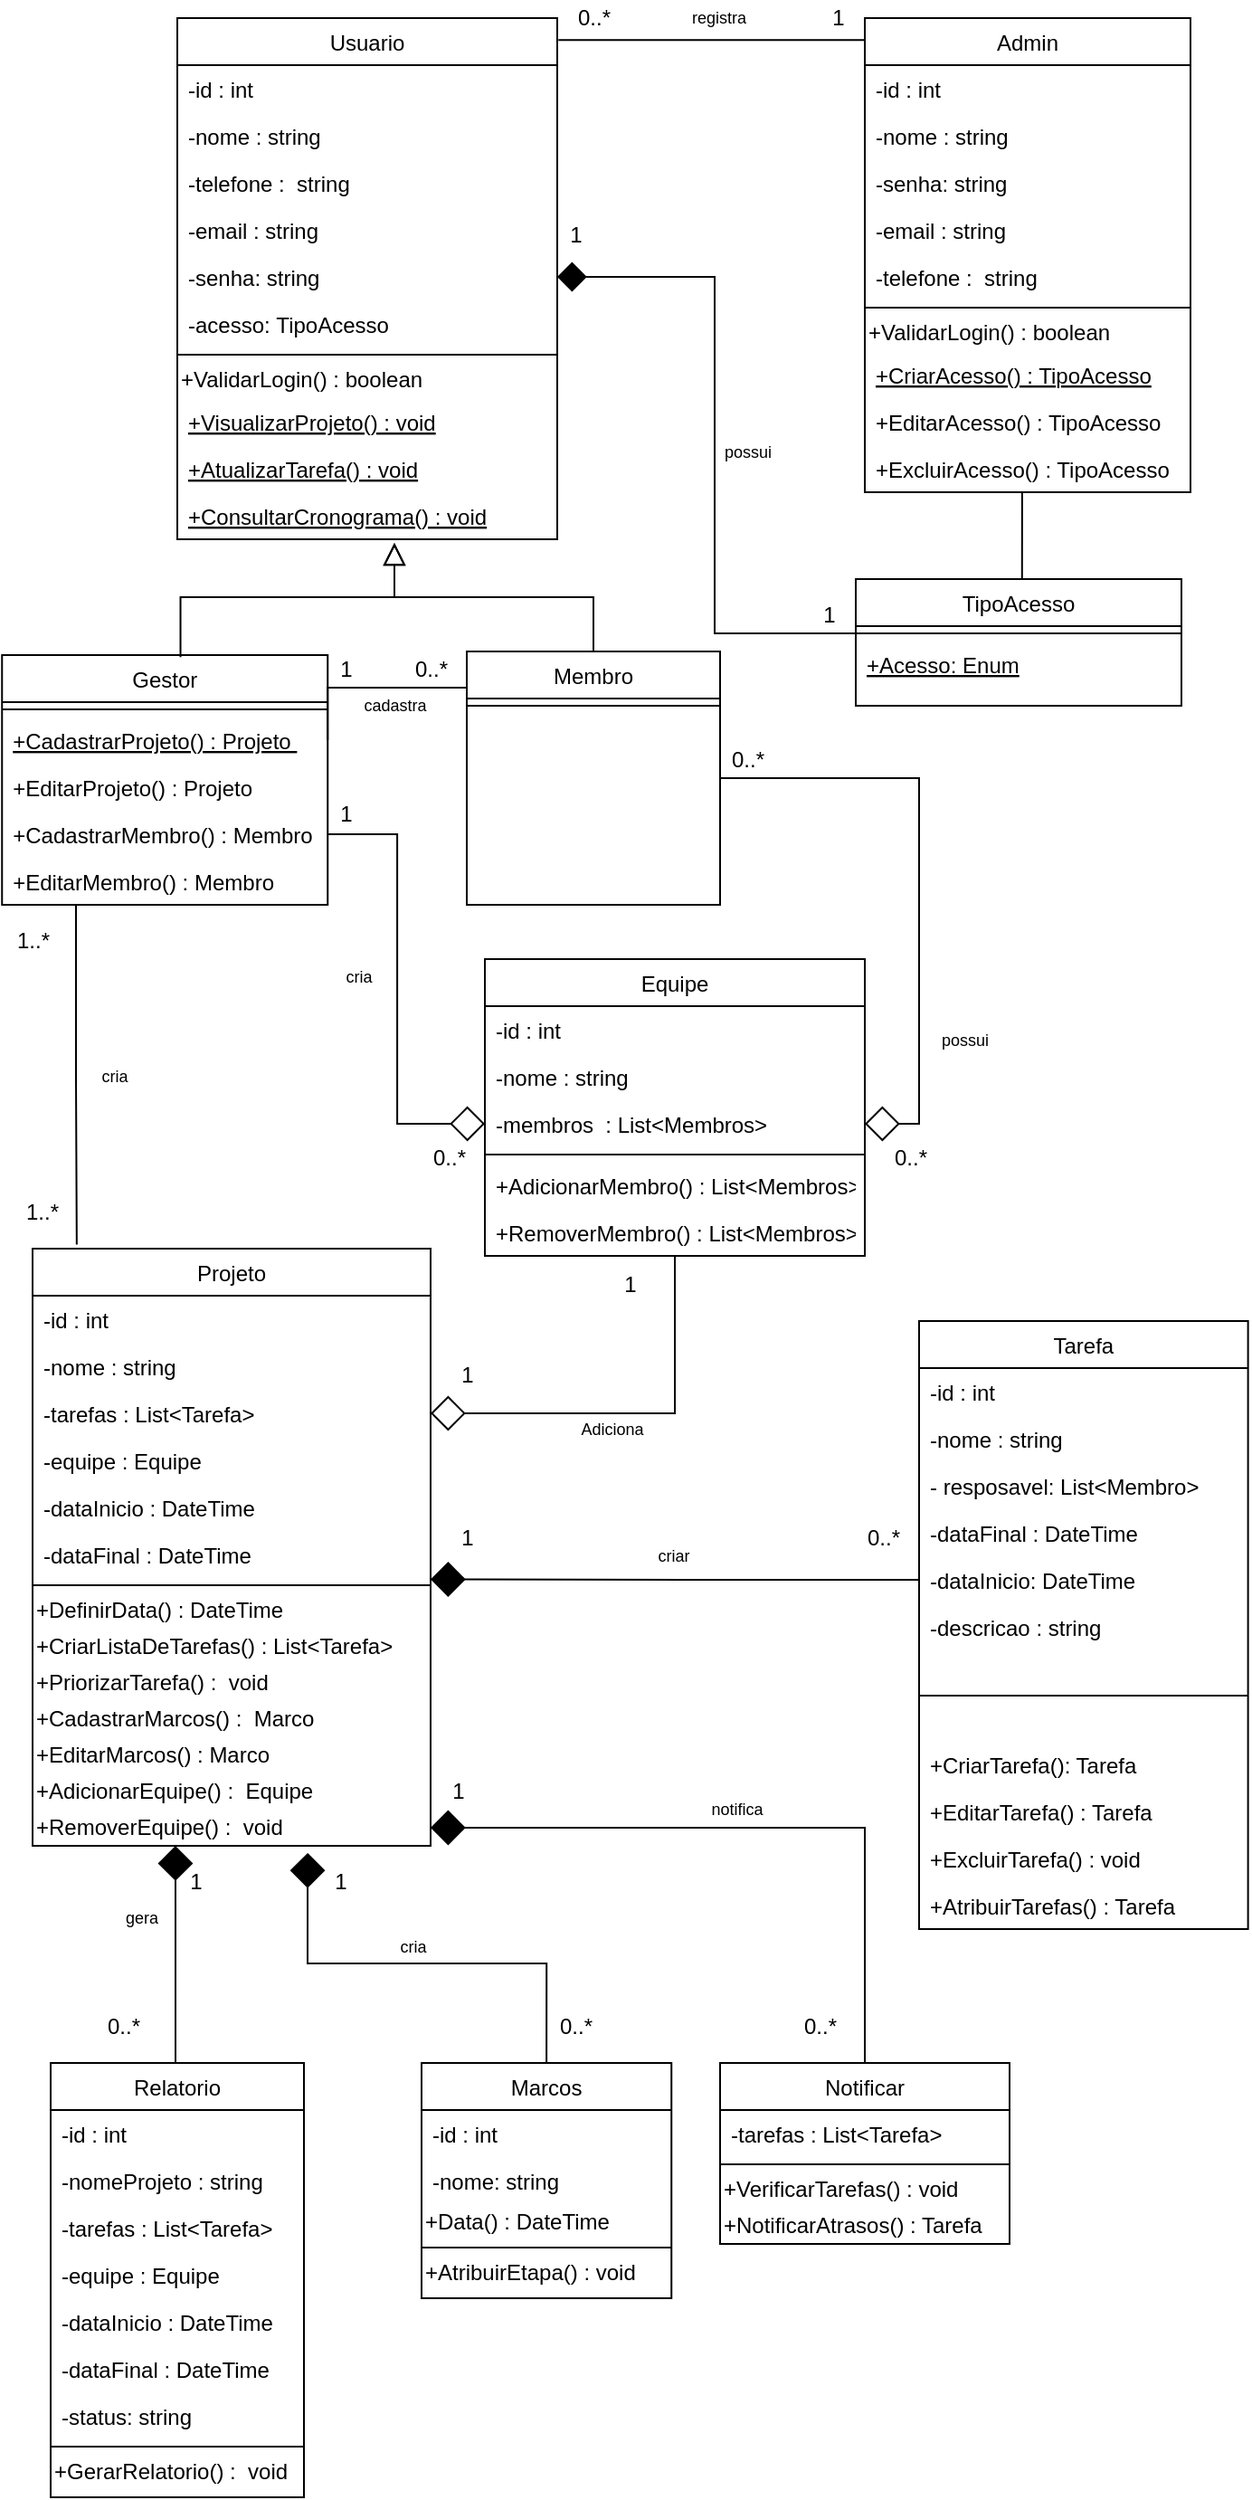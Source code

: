 <mxfile version="16.2.6" type="device"><diagram id="C5RBs43oDa-KdzZeNtuy" name="Page-1"><mxGraphModel dx="1114" dy="1756" grid="1" gridSize="10" guides="1" tooltips="1" connect="1" arrows="1" fold="1" page="1" pageScale="1" pageWidth="827" pageHeight="1169" math="0" shadow="0"><root><mxCell id="WIyWlLk6GJQsqaUBKTNV-0"/><mxCell id="WIyWlLk6GJQsqaUBKTNV-1" parent="WIyWlLk6GJQsqaUBKTNV-0"/><mxCell id="zkfFHV4jXpPFQw0GAbJ--0" value="Usuario" style="swimlane;fontStyle=0;align=center;verticalAlign=top;childLayout=stackLayout;horizontal=1;startSize=26;horizontalStack=0;resizeParent=1;resizeLast=0;collapsible=1;marginBottom=0;rounded=0;shadow=0;strokeWidth=1;" parent="WIyWlLk6GJQsqaUBKTNV-1" vertex="1"><mxGeometry x="140" y="-10" width="210" height="288" as="geometry"><mxRectangle x="230" y="140" width="160" height="26" as="alternateBounds"/></mxGeometry></mxCell><mxCell id="2-9peWO-3SJWqdCDQ_HK-16" value="-id : int" style="text;align=left;verticalAlign=top;spacingLeft=4;spacingRight=4;overflow=hidden;rotatable=0;points=[[0,0.5],[1,0.5]];portConstraint=eastwest;rounded=0;shadow=0;html=0;" parent="zkfFHV4jXpPFQw0GAbJ--0" vertex="1"><mxGeometry y="26" width="210" height="26" as="geometry"/></mxCell><mxCell id="zkfFHV4jXpPFQw0GAbJ--1" value="-nome : string " style="text;align=left;verticalAlign=top;spacingLeft=4;spacingRight=4;overflow=hidden;rotatable=0;points=[[0,0.5],[1,0.5]];portConstraint=eastwest;" parent="zkfFHV4jXpPFQw0GAbJ--0" vertex="1"><mxGeometry y="52" width="210" height="26" as="geometry"/></mxCell><mxCell id="zkfFHV4jXpPFQw0GAbJ--2" value="-telefone :  string" style="text;align=left;verticalAlign=top;spacingLeft=4;spacingRight=4;overflow=hidden;rotatable=0;points=[[0,0.5],[1,0.5]];portConstraint=eastwest;rounded=0;shadow=0;html=0;" parent="zkfFHV4jXpPFQw0GAbJ--0" vertex="1"><mxGeometry y="78" width="210" height="26" as="geometry"/></mxCell><mxCell id="zkfFHV4jXpPFQw0GAbJ--3" value="-email : string" style="text;align=left;verticalAlign=top;spacingLeft=4;spacingRight=4;overflow=hidden;rotatable=0;points=[[0,0.5],[1,0.5]];portConstraint=eastwest;rounded=0;shadow=0;html=0;" parent="zkfFHV4jXpPFQw0GAbJ--0" vertex="1"><mxGeometry y="104" width="210" height="26" as="geometry"/></mxCell><mxCell id="2-9peWO-3SJWqdCDQ_HK-17" value="-senha: string" style="text;align=left;verticalAlign=top;spacingLeft=4;spacingRight=4;overflow=hidden;rotatable=0;points=[[0,0.5],[1,0.5]];portConstraint=eastwest;rounded=0;shadow=0;html=0;fontStyle=0" parent="zkfFHV4jXpPFQw0GAbJ--0" vertex="1"><mxGeometry y="130" width="210" height="26" as="geometry"/></mxCell><mxCell id="MLnQ_oi7AWbO-3yDNkzA-22" value="-acesso: TipoAcesso &#10;" style="text;align=left;verticalAlign=top;spacingLeft=4;spacingRight=4;overflow=hidden;rotatable=0;points=[[0,0.5],[1,0.5]];portConstraint=eastwest;rounded=0;shadow=0;html=0;fontStyle=0" parent="zkfFHV4jXpPFQw0GAbJ--0" vertex="1"><mxGeometry y="156" width="210" height="26" as="geometry"/></mxCell><mxCell id="zkfFHV4jXpPFQw0GAbJ--4" value="" style="line;html=1;strokeWidth=1;align=left;verticalAlign=middle;spacingTop=-1;spacingLeft=3;spacingRight=3;rotatable=0;labelPosition=right;points=[];portConstraint=eastwest;" parent="zkfFHV4jXpPFQw0GAbJ--0" vertex="1"><mxGeometry y="182" width="210" height="8" as="geometry"/></mxCell><mxCell id="2-9peWO-3SJWqdCDQ_HK-19" value="+ValidarLogin() : boolean" style="text;html=1;align=left;verticalAlign=middle;resizable=0;points=[];autosize=1;strokeColor=none;fillColor=none;" parent="zkfFHV4jXpPFQw0GAbJ--0" vertex="1"><mxGeometry y="190" width="210" height="20" as="geometry"/></mxCell><mxCell id="2-9peWO-3SJWqdCDQ_HK-39" value="+VisualizarProjeto() : void" style="text;align=left;verticalAlign=top;spacingLeft=4;spacingRight=4;overflow=hidden;rotatable=0;points=[[0,0.5],[1,0.5]];portConstraint=eastwest;fontStyle=4" parent="zkfFHV4jXpPFQw0GAbJ--0" vertex="1"><mxGeometry y="210" width="210" height="26" as="geometry"/></mxCell><mxCell id="2-9peWO-3SJWqdCDQ_HK-55" value="+AtualizarTarefa() : void" style="text;align=left;verticalAlign=top;spacingLeft=4;spacingRight=4;overflow=hidden;rotatable=0;points=[[0,0.5],[1,0.5]];portConstraint=eastwest;fontStyle=4" parent="zkfFHV4jXpPFQw0GAbJ--0" vertex="1"><mxGeometry y="236" width="210" height="26" as="geometry"/></mxCell><mxCell id="xF9wtxN4hZc25DgYf-ld-66" value="+ConsultarCronograma() : void&#10;" style="text;align=left;verticalAlign=top;spacingLeft=4;spacingRight=4;overflow=hidden;rotatable=0;points=[[0,0.5],[1,0.5]];portConstraint=eastwest;fontStyle=4" parent="zkfFHV4jXpPFQw0GAbJ--0" vertex="1"><mxGeometry y="262" width="210" height="26" as="geometry"/></mxCell><mxCell id="xF9wtxN4hZc25DgYf-ld-82" style="edgeStyle=orthogonalEdgeStyle;rounded=0;orthogonalLoop=1;jettySize=auto;html=1;exitX=0.25;exitY=1;exitDx=0;exitDy=0;entryX=0.111;entryY=-0.007;entryDx=0;entryDy=0;entryPerimeter=0;endArrow=none;endFill=0;endSize=17;" parent="WIyWlLk6GJQsqaUBKTNV-1" source="zkfFHV4jXpPFQw0GAbJ--6" target="2-9peWO-3SJWqdCDQ_HK-20" edge="1"><mxGeometry relative="1" as="geometry"><Array as="points"><mxPoint x="84" y="480"/><mxPoint x="84" y="575"/></Array></mxGeometry></mxCell><mxCell id="zkfFHV4jXpPFQw0GAbJ--6" value="Gestor" style="swimlane;fontStyle=0;align=center;verticalAlign=top;childLayout=stackLayout;horizontal=1;startSize=26;horizontalStack=0;resizeParent=1;resizeLast=0;collapsible=1;marginBottom=0;rounded=0;shadow=0;strokeWidth=1;" parent="WIyWlLk6GJQsqaUBKTNV-1" vertex="1"><mxGeometry x="43.12" y="342" width="180" height="138" as="geometry"><mxRectangle x="120" y="360" width="160" height="26" as="alternateBounds"/></mxGeometry></mxCell><mxCell id="zkfFHV4jXpPFQw0GAbJ--9" value="" style="line;html=1;strokeWidth=1;align=left;verticalAlign=middle;spacingTop=-1;spacingLeft=3;spacingRight=3;rotatable=0;labelPosition=right;points=[];portConstraint=eastwest;" parent="zkfFHV4jXpPFQw0GAbJ--6" vertex="1"><mxGeometry y="26" width="180" height="8" as="geometry"/></mxCell><mxCell id="zkfFHV4jXpPFQw0GAbJ--10" value="+CadastrarProjeto() : Projeto " style="text;align=left;verticalAlign=top;spacingLeft=4;spacingRight=4;overflow=hidden;rotatable=0;points=[[0,0.5],[1,0.5]];portConstraint=eastwest;fontStyle=4" parent="zkfFHV4jXpPFQw0GAbJ--6" vertex="1"><mxGeometry y="34" width="180" height="26" as="geometry"/></mxCell><mxCell id="MLnQ_oi7AWbO-3yDNkzA-14" value="+EditarProjeto() : Projeto &#10;" style="text;align=left;verticalAlign=top;spacingLeft=4;spacingRight=4;overflow=hidden;rotatable=0;points=[[0,0.5],[1,0.5]];portConstraint=eastwest;" parent="zkfFHV4jXpPFQw0GAbJ--6" vertex="1"><mxGeometry y="60" width="180" height="26" as="geometry"/></mxCell><mxCell id="zkfFHV4jXpPFQw0GAbJ--11" value="+CadastrarMembro() : Membro" style="text;align=left;verticalAlign=top;spacingLeft=4;spacingRight=4;overflow=hidden;rotatable=0;points=[[0,0.5],[1,0.5]];portConstraint=eastwest;" parent="zkfFHV4jXpPFQw0GAbJ--6" vertex="1"><mxGeometry y="86" width="180" height="26" as="geometry"/></mxCell><mxCell id="xF9wtxN4hZc25DgYf-ld-10" value="+EditarMembro() : Membro&#10;" style="text;align=left;verticalAlign=top;spacingLeft=4;spacingRight=4;overflow=hidden;rotatable=0;points=[[0,0.5],[1,0.5]];portConstraint=eastwest;" parent="zkfFHV4jXpPFQw0GAbJ--6" vertex="1"><mxGeometry y="112" width="180" height="26" as="geometry"/></mxCell><mxCell id="zkfFHV4jXpPFQw0GAbJ--12" value="" style="endArrow=block;endSize=10;endFill=0;shadow=0;strokeWidth=1;rounded=0;edgeStyle=elbowEdgeStyle;elbow=vertical;exitX=0.548;exitY=0.008;exitDx=0;exitDy=0;exitPerimeter=0;" parent="WIyWlLk6GJQsqaUBKTNV-1" source="zkfFHV4jXpPFQw0GAbJ--6" edge="1"><mxGeometry width="160" relative="1" as="geometry"><mxPoint x="200" y="203" as="sourcePoint"/><mxPoint x="260" y="280" as="targetPoint"/><Array as="points"><mxPoint x="150" y="310"/><mxPoint x="130" y="270"/><mxPoint x="150" y="260"/><mxPoint x="140" y="230"/><mxPoint x="200" y="220"/><mxPoint x="180" y="200"/><mxPoint x="170" y="200"/><mxPoint x="170" y="200"/><mxPoint x="180" y="220"/><mxPoint x="110" y="220"/><mxPoint x="150" y="210"/><mxPoint x="210" y="230"/></Array></mxGeometry></mxCell><mxCell id="xF9wtxN4hZc25DgYf-ld-84" style="edgeStyle=orthogonalEdgeStyle;rounded=0;orthogonalLoop=1;jettySize=auto;html=1;exitX=1;exitY=0.5;exitDx=0;exitDy=0;entryX=1;entryY=0.5;entryDx=0;entryDy=0;endArrow=diamond;endFill=0;endSize=17;" parent="WIyWlLk6GJQsqaUBKTNV-1" source="2-9peWO-3SJWqdCDQ_HK-6" target="2-9peWO-3SJWqdCDQ_HK-50" edge="1"><mxGeometry relative="1" as="geometry"/></mxCell><mxCell id="2-9peWO-3SJWqdCDQ_HK-6" value="Membro" style="swimlane;fontStyle=0;align=center;verticalAlign=top;childLayout=stackLayout;horizontal=1;startSize=26;horizontalStack=0;resizeParent=1;resizeLast=0;collapsible=1;marginBottom=0;rounded=0;shadow=0;strokeWidth=1;" parent="WIyWlLk6GJQsqaUBKTNV-1" vertex="1"><mxGeometry x="300" y="340" width="140" height="140" as="geometry"><mxRectangle x="300" y="320" width="160" height="26" as="alternateBounds"/></mxGeometry></mxCell><mxCell id="2-9peWO-3SJWqdCDQ_HK-8" value="" style="line;html=1;strokeWidth=1;align=left;verticalAlign=middle;spacingTop=-1;spacingLeft=3;spacingRight=3;rotatable=0;labelPosition=right;points=[];portConstraint=eastwest;" parent="2-9peWO-3SJWqdCDQ_HK-6" vertex="1"><mxGeometry y="26" width="140" height="8" as="geometry"/></mxCell><mxCell id="2-9peWO-3SJWqdCDQ_HK-15" value="" style="endArrow=block;endSize=10;endFill=0;shadow=0;strokeWidth=1;rounded=0;edgeStyle=elbowEdgeStyle;elbow=vertical;exitX=0.5;exitY=0;exitDx=0;exitDy=0;" parent="WIyWlLk6GJQsqaUBKTNV-1" source="2-9peWO-3SJWqdCDQ_HK-6" edge="1"><mxGeometry width="160" relative="1" as="geometry"><mxPoint x="280" y="260" as="sourcePoint"/><mxPoint x="260" y="280" as="targetPoint"/><Array as="points"><mxPoint x="260" y="310"/><mxPoint x="230" y="230"/><mxPoint x="180" y="220"/><mxPoint x="170" y="230"/><mxPoint x="170" y="230"/><mxPoint x="170" y="230"/><mxPoint x="260" y="230"/><mxPoint x="270" y="240"/><mxPoint x="250" y="230"/><mxPoint x="270" y="240"/><mxPoint x="270" y="230"/><mxPoint x="260" y="240"/><mxPoint x="360" y="230"/><mxPoint x="290" y="230"/><mxPoint x="330" y="220"/><mxPoint x="390" y="240"/></Array></mxGeometry></mxCell><mxCell id="2-9peWO-3SJWqdCDQ_HK-20" value="Projeto" style="swimlane;fontStyle=0;align=center;verticalAlign=top;childLayout=stackLayout;horizontal=1;startSize=26;horizontalStack=0;resizeParent=1;resizeLast=0;collapsible=1;marginBottom=0;rounded=0;shadow=0;strokeWidth=1;" parent="WIyWlLk6GJQsqaUBKTNV-1" vertex="1"><mxGeometry x="60" y="670" width="220" height="330" as="geometry"><mxRectangle x="230" y="140" width="160" height="26" as="alternateBounds"/></mxGeometry></mxCell><mxCell id="2-9peWO-3SJWqdCDQ_HK-21" value="-id : int" style="text;align=left;verticalAlign=top;spacingLeft=4;spacingRight=4;overflow=hidden;rotatable=0;points=[[0,0.5],[1,0.5]];portConstraint=eastwest;rounded=0;shadow=0;html=0;" parent="2-9peWO-3SJWqdCDQ_HK-20" vertex="1"><mxGeometry y="26" width="220" height="26" as="geometry"/></mxCell><mxCell id="2-9peWO-3SJWqdCDQ_HK-22" value="-nome : string " style="text;align=left;verticalAlign=top;spacingLeft=4;spacingRight=4;overflow=hidden;rotatable=0;points=[[0,0.5],[1,0.5]];portConstraint=eastwest;" parent="2-9peWO-3SJWqdCDQ_HK-20" vertex="1"><mxGeometry y="52" width="220" height="26" as="geometry"/></mxCell><mxCell id="2-9peWO-3SJWqdCDQ_HK-23" value="-tarefas : List&lt;Tarefa&gt; " style="text;align=left;verticalAlign=top;spacingLeft=4;spacingRight=4;overflow=hidden;rotatable=0;points=[[0,0.5],[1,0.5]];portConstraint=eastwest;rounded=0;shadow=0;html=0;" parent="2-9peWO-3SJWqdCDQ_HK-20" vertex="1"><mxGeometry y="78" width="220" height="26" as="geometry"/></mxCell><mxCell id="2-9peWO-3SJWqdCDQ_HK-24" value="-equipe : Equipe" style="text;align=left;verticalAlign=top;spacingLeft=4;spacingRight=4;overflow=hidden;rotatable=0;points=[[0,0.5],[1,0.5]];portConstraint=eastwest;rounded=0;shadow=0;html=0;" parent="2-9peWO-3SJWqdCDQ_HK-20" vertex="1"><mxGeometry y="104" width="220" height="26" as="geometry"/></mxCell><mxCell id="2-9peWO-3SJWqdCDQ_HK-44" value="-dataInicio : DateTime" style="text;align=left;verticalAlign=top;spacingLeft=4;spacingRight=4;overflow=hidden;rotatable=0;points=[[0,0.5],[1,0.5]];portConstraint=eastwest;rounded=0;shadow=0;html=0;" parent="2-9peWO-3SJWqdCDQ_HK-20" vertex="1"><mxGeometry y="130" width="220" height="26" as="geometry"/></mxCell><mxCell id="2-9peWO-3SJWqdCDQ_HK-25" value="-dataFinal : DateTime" style="text;align=left;verticalAlign=top;spacingLeft=4;spacingRight=4;overflow=hidden;rotatable=0;points=[[0,0.5],[1,0.5]];portConstraint=eastwest;rounded=0;shadow=0;html=0;" parent="2-9peWO-3SJWqdCDQ_HK-20" vertex="1"><mxGeometry y="156" width="220" height="26" as="geometry"/></mxCell><mxCell id="2-9peWO-3SJWqdCDQ_HK-26" value="" style="line;html=1;strokeWidth=1;align=left;verticalAlign=middle;spacingTop=-1;spacingLeft=3;spacingRight=3;rotatable=0;labelPosition=right;points=[];portConstraint=eastwest;" parent="2-9peWO-3SJWqdCDQ_HK-20" vertex="1"><mxGeometry y="182" width="220" height="8" as="geometry"/></mxCell><mxCell id="xF9wtxN4hZc25DgYf-ld-1" value="+DefinirData() : DateTime" style="text;html=1;align=left;verticalAlign=middle;resizable=0;points=[];autosize=1;strokeColor=none;fillColor=none;" parent="2-9peWO-3SJWqdCDQ_HK-20" vertex="1"><mxGeometry y="190" width="220" height="20" as="geometry"/></mxCell><mxCell id="xF9wtxN4hZc25DgYf-ld-0" value="+CriarListaDeTarefas() : List&amp;lt;Tarefa&amp;gt;&amp;nbsp;" style="text;html=1;align=left;verticalAlign=middle;resizable=0;points=[];autosize=1;strokeColor=none;fillColor=none;" parent="2-9peWO-3SJWqdCDQ_HK-20" vertex="1"><mxGeometry y="210" width="220" height="20" as="geometry"/></mxCell><mxCell id="xF9wtxN4hZc25DgYf-ld-2" style="edgeStyle=orthogonalEdgeStyle;rounded=0;orthogonalLoop=1;jettySize=auto;html=1;exitX=1;exitY=0.5;exitDx=0;exitDy=0;endArrow=none;endFill=0;" parent="2-9peWO-3SJWqdCDQ_HK-20" source="2-9peWO-3SJWqdCDQ_HK-24" target="2-9peWO-3SJWqdCDQ_HK-24" edge="1"><mxGeometry relative="1" as="geometry"/></mxCell><mxCell id="xF9wtxN4hZc25DgYf-ld-11" value="+PriorizarTarefa() :&amp;nbsp; void" style="text;html=1;align=left;verticalAlign=middle;resizable=0;points=[];autosize=1;strokeColor=none;fillColor=none;" parent="2-9peWO-3SJWqdCDQ_HK-20" vertex="1"><mxGeometry y="230" width="220" height="20" as="geometry"/></mxCell><mxCell id="xF9wtxN4hZc25DgYf-ld-3" value="+CadastrarMarcos() :&amp;nbsp; Marco" style="text;html=1;align=left;verticalAlign=middle;resizable=0;points=[];autosize=1;strokeColor=none;fillColor=none;" parent="2-9peWO-3SJWqdCDQ_HK-20" vertex="1"><mxGeometry y="250" width="220" height="20" as="geometry"/></mxCell><mxCell id="xF9wtxN4hZc25DgYf-ld-46" value="+EditarMarcos() : Marco" style="text;html=1;align=left;verticalAlign=middle;resizable=0;points=[];autosize=1;strokeColor=none;fillColor=none;" parent="2-9peWO-3SJWqdCDQ_HK-20" vertex="1"><mxGeometry y="270" width="220" height="20" as="geometry"/></mxCell><mxCell id="xF9wtxN4hZc25DgYf-ld-28" value="+AdicionarEquipe() :&amp;nbsp; Equipe" style="text;html=1;align=left;verticalAlign=middle;resizable=0;points=[];autosize=1;strokeColor=none;fillColor=none;" parent="2-9peWO-3SJWqdCDQ_HK-20" vertex="1"><mxGeometry y="290" width="220" height="20" as="geometry"/></mxCell><mxCell id="xF9wtxN4hZc25DgYf-ld-29" value="+RemoverEquipe() :&amp;nbsp; void" style="text;html=1;align=left;verticalAlign=middle;resizable=0;points=[];autosize=1;strokeColor=none;fillColor=none;" parent="2-9peWO-3SJWqdCDQ_HK-20" vertex="1"><mxGeometry y="310" width="220" height="20" as="geometry"/></mxCell><mxCell id="2-9peWO-3SJWqdCDQ_HK-28" value="Tarefa" style="swimlane;fontStyle=0;align=center;verticalAlign=top;childLayout=stackLayout;horizontal=1;startSize=26;horizontalStack=0;resizeParent=1;resizeLast=0;collapsible=1;marginBottom=0;rounded=0;shadow=0;strokeWidth=1;" parent="WIyWlLk6GJQsqaUBKTNV-1" vertex="1"><mxGeometry x="550" y="710" width="181.81" height="336" as="geometry"><mxRectangle x="230" y="140" width="160" height="26" as="alternateBounds"/></mxGeometry></mxCell><mxCell id="2-9peWO-3SJWqdCDQ_HK-29" value="-id : int" style="text;align=left;verticalAlign=top;spacingLeft=4;spacingRight=4;overflow=hidden;rotatable=0;points=[[0,0.5],[1,0.5]];portConstraint=eastwest;rounded=0;shadow=0;html=0;" parent="2-9peWO-3SJWqdCDQ_HK-28" vertex="1"><mxGeometry y="26" width="181.81" height="26" as="geometry"/></mxCell><mxCell id="2-9peWO-3SJWqdCDQ_HK-30" value="-nome : string " style="text;align=left;verticalAlign=top;spacingLeft=4;spacingRight=4;overflow=hidden;rotatable=0;points=[[0,0.5],[1,0.5]];portConstraint=eastwest;" parent="2-9peWO-3SJWqdCDQ_HK-28" vertex="1"><mxGeometry y="52" width="181.81" height="26" as="geometry"/></mxCell><mxCell id="2-9peWO-3SJWqdCDQ_HK-32" value="- resposavel: List&lt;Membro&gt;" style="text;align=left;verticalAlign=top;spacingLeft=4;spacingRight=4;overflow=hidden;rotatable=0;points=[[0,0.5],[1,0.5]];portConstraint=eastwest;rounded=0;shadow=0;html=0;" parent="2-9peWO-3SJWqdCDQ_HK-28" vertex="1"><mxGeometry y="78" width="181.81" height="26" as="geometry"/></mxCell><mxCell id="2-9peWO-3SJWqdCDQ_HK-33" value="-dataFinal : DateTime" style="text;align=left;verticalAlign=top;spacingLeft=4;spacingRight=4;overflow=hidden;rotatable=0;points=[[0,0.5],[1,0.5]];portConstraint=eastwest;rounded=0;shadow=0;html=0;" parent="2-9peWO-3SJWqdCDQ_HK-28" vertex="1"><mxGeometry y="104" width="181.81" height="26" as="geometry"/></mxCell><mxCell id="2-9peWO-3SJWqdCDQ_HK-45" value="-dataInicio: DateTime" style="text;align=left;verticalAlign=top;spacingLeft=4;spacingRight=4;overflow=hidden;rotatable=0;points=[[0,0.5],[1,0.5]];portConstraint=eastwest;rounded=0;shadow=0;html=0;" parent="2-9peWO-3SJWqdCDQ_HK-28" vertex="1"><mxGeometry y="130" width="181.81" height="26" as="geometry"/></mxCell><mxCell id="2-9peWO-3SJWqdCDQ_HK-46" value="-descricao : string" style="text;align=left;verticalAlign=top;spacingLeft=4;spacingRight=4;overflow=hidden;rotatable=0;points=[[0,0.5],[1,0.5]];portConstraint=eastwest;rounded=0;shadow=0;html=0;" parent="2-9peWO-3SJWqdCDQ_HK-28" vertex="1"><mxGeometry y="156" width="181.81" height="26" as="geometry"/></mxCell><mxCell id="2-9peWO-3SJWqdCDQ_HK-34" value="" style="line;html=1;strokeWidth=1;align=left;verticalAlign=middle;spacingTop=-1;spacingLeft=3;spacingRight=3;rotatable=0;labelPosition=right;points=[];portConstraint=eastwest;" parent="2-9peWO-3SJWqdCDQ_HK-28" vertex="1"><mxGeometry y="182" width="181.81" height="50" as="geometry"/></mxCell><mxCell id="MLnQ_oi7AWbO-3yDNkzA-1" value="+CriarTarefa(): Tarefa" style="text;align=left;verticalAlign=top;spacingLeft=4;spacingRight=4;overflow=hidden;rotatable=0;points=[[0,0.5],[1,0.5]];portConstraint=eastwest;" parent="2-9peWO-3SJWqdCDQ_HK-28" vertex="1"><mxGeometry y="232" width="181.81" height="26" as="geometry"/></mxCell><mxCell id="xF9wtxN4hZc25DgYf-ld-8" value="+EditarTarefa() : Tarefa" style="text;align=left;verticalAlign=top;spacingLeft=4;spacingRight=4;overflow=hidden;rotatable=0;points=[[0,0.5],[1,0.5]];portConstraint=eastwest;" parent="2-9peWO-3SJWqdCDQ_HK-28" vertex="1"><mxGeometry y="258" width="181.81" height="26" as="geometry"/></mxCell><mxCell id="xF9wtxN4hZc25DgYf-ld-48" value="+ExcluirTarefa() : void&#10;" style="text;align=left;verticalAlign=top;spacingLeft=4;spacingRight=4;overflow=hidden;rotatable=0;points=[[0,0.5],[1,0.5]];portConstraint=eastwest;" parent="2-9peWO-3SJWqdCDQ_HK-28" vertex="1"><mxGeometry y="284" width="181.81" height="26" as="geometry"/></mxCell><mxCell id="xF9wtxN4hZc25DgYf-ld-7" value="+AtribuirTarefas() : Tarefa&#10;" style="text;align=left;verticalAlign=top;spacingLeft=4;spacingRight=4;overflow=hidden;rotatable=0;points=[[0,0.5],[1,0.5]];portConstraint=eastwest;" parent="2-9peWO-3SJWqdCDQ_HK-28" vertex="1"><mxGeometry y="310" width="181.81" height="26" as="geometry"/></mxCell><mxCell id="xF9wtxN4hZc25DgYf-ld-88" style="edgeStyle=orthogonalEdgeStyle;rounded=0;orthogonalLoop=1;jettySize=auto;html=1;exitX=0.5;exitY=1;exitDx=0;exitDy=0;entryX=1;entryY=0.5;entryDx=0;entryDy=0;endArrow=diamond;endFill=0;endSize=17;" parent="WIyWlLk6GJQsqaUBKTNV-1" source="2-9peWO-3SJWqdCDQ_HK-47" target="2-9peWO-3SJWqdCDQ_HK-23" edge="1"><mxGeometry relative="1" as="geometry"/></mxCell><mxCell id="2-9peWO-3SJWqdCDQ_HK-47" value="Equipe" style="swimlane;fontStyle=0;align=center;verticalAlign=top;childLayout=stackLayout;horizontal=1;startSize=26;horizontalStack=0;resizeParent=1;resizeLast=0;collapsible=1;marginBottom=0;rounded=0;shadow=0;strokeWidth=1;" parent="WIyWlLk6GJQsqaUBKTNV-1" vertex="1"><mxGeometry x="310" y="510" width="210" height="164" as="geometry"><mxRectangle x="230" y="140" width="160" height="26" as="alternateBounds"/></mxGeometry></mxCell><mxCell id="2-9peWO-3SJWqdCDQ_HK-48" value="-id : int" style="text;align=left;verticalAlign=top;spacingLeft=4;spacingRight=4;overflow=hidden;rotatable=0;points=[[0,0.5],[1,0.5]];portConstraint=eastwest;rounded=0;shadow=0;html=0;" parent="2-9peWO-3SJWqdCDQ_HK-47" vertex="1"><mxGeometry y="26" width="210" height="26" as="geometry"/></mxCell><mxCell id="2-9peWO-3SJWqdCDQ_HK-49" value="-nome : string " style="text;align=left;verticalAlign=top;spacingLeft=4;spacingRight=4;overflow=hidden;rotatable=0;points=[[0,0.5],[1,0.5]];portConstraint=eastwest;" parent="2-9peWO-3SJWqdCDQ_HK-47" vertex="1"><mxGeometry y="52" width="210" height="26" as="geometry"/></mxCell><mxCell id="2-9peWO-3SJWqdCDQ_HK-50" value="-membros  : List&lt;Membros&gt;" style="text;align=left;verticalAlign=top;spacingLeft=4;spacingRight=4;overflow=hidden;rotatable=0;points=[[0,0.5],[1,0.5]];portConstraint=eastwest;rounded=0;shadow=0;html=0;" parent="2-9peWO-3SJWqdCDQ_HK-47" vertex="1"><mxGeometry y="78" width="210" height="26" as="geometry"/></mxCell><mxCell id="2-9peWO-3SJWqdCDQ_HK-54" value="" style="line;html=1;strokeWidth=1;align=left;verticalAlign=middle;spacingTop=-1;spacingLeft=3;spacingRight=3;rotatable=0;labelPosition=right;points=[];portConstraint=eastwest;" parent="2-9peWO-3SJWqdCDQ_HK-47" vertex="1"><mxGeometry y="104" width="210" height="8" as="geometry"/></mxCell><mxCell id="xF9wtxN4hZc25DgYf-ld-31" value="+AdicionarMembro() : List&lt;Membros&gt;" style="text;align=left;verticalAlign=top;spacingLeft=4;spacingRight=4;overflow=hidden;rotatable=0;points=[[0,0.5],[1,0.5]];portConstraint=eastwest;" parent="2-9peWO-3SJWqdCDQ_HK-47" vertex="1"><mxGeometry y="112" width="210" height="26" as="geometry"/></mxCell><mxCell id="xF9wtxN4hZc25DgYf-ld-32" value="+RemoverMembro() : List&lt;Membros&gt;" style="text;align=left;verticalAlign=top;spacingLeft=4;spacingRight=4;overflow=hidden;rotatable=0;points=[[0,0.5],[1,0.5]];portConstraint=eastwest;" parent="2-9peWO-3SJWqdCDQ_HK-47" vertex="1"><mxGeometry y="138" width="210" height="26" as="geometry"/></mxCell><mxCell id="xF9wtxN4hZc25DgYf-ld-80" style="edgeStyle=orthogonalEdgeStyle;rounded=0;orthogonalLoop=1;jettySize=auto;html=1;exitX=0.5;exitY=0;exitDx=0;exitDy=0;entryX=0.359;entryY=1;entryDx=0;entryDy=0;entryPerimeter=0;endArrow=diamond;endFill=1;endSize=17;" parent="WIyWlLk6GJQsqaUBKTNV-1" source="xF9wtxN4hZc25DgYf-ld-12" target="xF9wtxN4hZc25DgYf-ld-29" edge="1"><mxGeometry relative="1" as="geometry"><Array as="points"><mxPoint x="139" y="1120"/></Array></mxGeometry></mxCell><mxCell id="xF9wtxN4hZc25DgYf-ld-12" value="Relatorio" style="swimlane;fontStyle=0;align=center;verticalAlign=top;childLayout=stackLayout;horizontal=1;startSize=26;horizontalStack=0;resizeParent=1;resizeLast=0;collapsible=1;marginBottom=0;rounded=0;shadow=0;strokeWidth=1;" parent="WIyWlLk6GJQsqaUBKTNV-1" vertex="1"><mxGeometry x="70" y="1120" width="140" height="240" as="geometry"><mxRectangle x="230" y="140" width="160" height="26" as="alternateBounds"/></mxGeometry></mxCell><mxCell id="xF9wtxN4hZc25DgYf-ld-13" value="-id : int" style="text;align=left;verticalAlign=top;spacingLeft=4;spacingRight=4;overflow=hidden;rotatable=0;points=[[0,0.5],[1,0.5]];portConstraint=eastwest;rounded=0;shadow=0;html=0;" parent="xF9wtxN4hZc25DgYf-ld-12" vertex="1"><mxGeometry y="26" width="140" height="26" as="geometry"/></mxCell><mxCell id="xF9wtxN4hZc25DgYf-ld-14" value="-nomeProjeto : string " style="text;align=left;verticalAlign=top;spacingLeft=4;spacingRight=4;overflow=hidden;rotatable=0;points=[[0,0.5],[1,0.5]];portConstraint=eastwest;" parent="xF9wtxN4hZc25DgYf-ld-12" vertex="1"><mxGeometry y="52" width="140" height="26" as="geometry"/></mxCell><mxCell id="xF9wtxN4hZc25DgYf-ld-15" value="-tarefas : List&lt;Tarefa&gt; " style="text;align=left;verticalAlign=top;spacingLeft=4;spacingRight=4;overflow=hidden;rotatable=0;points=[[0,0.5],[1,0.5]];portConstraint=eastwest;rounded=0;shadow=0;html=0;" parent="xF9wtxN4hZc25DgYf-ld-12" vertex="1"><mxGeometry y="78" width="140" height="26" as="geometry"/></mxCell><mxCell id="xF9wtxN4hZc25DgYf-ld-16" value="-equipe : Equipe" style="text;align=left;verticalAlign=top;spacingLeft=4;spacingRight=4;overflow=hidden;rotatable=0;points=[[0,0.5],[1,0.5]];portConstraint=eastwest;rounded=0;shadow=0;html=0;" parent="xF9wtxN4hZc25DgYf-ld-12" vertex="1"><mxGeometry y="104" width="140" height="26" as="geometry"/></mxCell><mxCell id="xF9wtxN4hZc25DgYf-ld-17" value="-dataInicio : DateTime" style="text;align=left;verticalAlign=top;spacingLeft=4;spacingRight=4;overflow=hidden;rotatable=0;points=[[0,0.5],[1,0.5]];portConstraint=eastwest;rounded=0;shadow=0;html=0;" parent="xF9wtxN4hZc25DgYf-ld-12" vertex="1"><mxGeometry y="130" width="140" height="26" as="geometry"/></mxCell><mxCell id="xF9wtxN4hZc25DgYf-ld-18" value="-dataFinal : DateTime" style="text;align=left;verticalAlign=top;spacingLeft=4;spacingRight=4;overflow=hidden;rotatable=0;points=[[0,0.5],[1,0.5]];portConstraint=eastwest;rounded=0;shadow=0;html=0;" parent="xF9wtxN4hZc25DgYf-ld-12" vertex="1"><mxGeometry y="156" width="140" height="26" as="geometry"/></mxCell><mxCell id="xF9wtxN4hZc25DgYf-ld-27" value="-status: string" style="text;align=left;verticalAlign=top;spacingLeft=4;spacingRight=4;overflow=hidden;rotatable=0;points=[[0,0.5],[1,0.5]];portConstraint=eastwest;rounded=0;shadow=0;html=0;" parent="xF9wtxN4hZc25DgYf-ld-12" vertex="1"><mxGeometry y="182" width="140" height="26" as="geometry"/></mxCell><mxCell id="xF9wtxN4hZc25DgYf-ld-19" value="" style="line;html=1;strokeWidth=1;align=left;verticalAlign=middle;spacingTop=-1;spacingLeft=3;spacingRight=3;rotatable=0;labelPosition=right;points=[];portConstraint=eastwest;" parent="xF9wtxN4hZc25DgYf-ld-12" vertex="1"><mxGeometry y="208" width="140" height="8" as="geometry"/></mxCell><mxCell id="xF9wtxN4hZc25DgYf-ld-23" style="edgeStyle=orthogonalEdgeStyle;rounded=0;orthogonalLoop=1;jettySize=auto;html=1;exitX=1;exitY=0.5;exitDx=0;exitDy=0;endArrow=none;endFill=0;" parent="xF9wtxN4hZc25DgYf-ld-12" source="xF9wtxN4hZc25DgYf-ld-16" target="xF9wtxN4hZc25DgYf-ld-16" edge="1"><mxGeometry relative="1" as="geometry"/></mxCell><mxCell id="xF9wtxN4hZc25DgYf-ld-20" value="+GerarRelatorio() :&amp;nbsp; void" style="text;html=1;align=left;verticalAlign=middle;resizable=0;points=[];autosize=1;strokeColor=none;fillColor=none;" parent="xF9wtxN4hZc25DgYf-ld-12" vertex="1"><mxGeometry y="216" width="140" height="20" as="geometry"/></mxCell><mxCell id="xF9wtxN4hZc25DgYf-ld-76" style="edgeStyle=orthogonalEdgeStyle;rounded=0;orthogonalLoop=1;jettySize=auto;html=1;exitX=0.5;exitY=0;exitDx=0;exitDy=0;entryX=0.691;entryY=1.197;entryDx=0;entryDy=0;entryPerimeter=0;endArrow=diamond;endFill=1;endSize=17;" parent="WIyWlLk6GJQsqaUBKTNV-1" source="xF9wtxN4hZc25DgYf-ld-34" target="xF9wtxN4hZc25DgYf-ld-29" edge="1"><mxGeometry relative="1" as="geometry"/></mxCell><mxCell id="xF9wtxN4hZc25DgYf-ld-34" value="Marcos" style="swimlane;fontStyle=0;align=center;verticalAlign=top;childLayout=stackLayout;horizontal=1;startSize=26;horizontalStack=0;resizeParent=1;resizeLast=0;collapsible=1;marginBottom=0;rounded=0;shadow=0;strokeWidth=1;" parent="WIyWlLk6GJQsqaUBKTNV-1" vertex="1"><mxGeometry x="275" y="1120" width="138.12" height="130" as="geometry"><mxRectangle x="275" y="1120" width="160" height="26" as="alternateBounds"/></mxGeometry></mxCell><mxCell id="xF9wtxN4hZc25DgYf-ld-35" value="-id : int" style="text;align=left;verticalAlign=top;spacingLeft=4;spacingRight=4;overflow=hidden;rotatable=0;points=[[0,0.5],[1,0.5]];portConstraint=eastwest;rounded=0;shadow=0;html=0;" parent="xF9wtxN4hZc25DgYf-ld-34" vertex="1"><mxGeometry y="26" width="138.12" height="26" as="geometry"/></mxCell><mxCell id="xF9wtxN4hZc25DgYf-ld-41" value="-nome: string" style="text;align=left;verticalAlign=top;spacingLeft=4;spacingRight=4;overflow=hidden;rotatable=0;points=[[0,0.5],[1,0.5]];portConstraint=eastwest;rounded=0;shadow=0;html=0;" parent="xF9wtxN4hZc25DgYf-ld-34" vertex="1"><mxGeometry y="52" width="138.12" height="26" as="geometry"/></mxCell><mxCell id="xF9wtxN4hZc25DgYf-ld-47" value="+Data() : DateTime" style="text;html=1;align=left;verticalAlign=middle;resizable=0;points=[];autosize=1;strokeColor=none;fillColor=none;" parent="xF9wtxN4hZc25DgYf-ld-34" vertex="1"><mxGeometry y="78" width="138.12" height="20" as="geometry"/></mxCell><mxCell id="xF9wtxN4hZc25DgYf-ld-42" value="" style="line;html=1;strokeWidth=1;align=left;verticalAlign=middle;spacingTop=-1;spacingLeft=3;spacingRight=3;rotatable=0;labelPosition=right;points=[];portConstraint=eastwest;" parent="xF9wtxN4hZc25DgYf-ld-34" vertex="1"><mxGeometry y="98" width="138.12" height="8" as="geometry"/></mxCell><mxCell id="xF9wtxN4hZc25DgYf-ld-44" style="edgeStyle=orthogonalEdgeStyle;rounded=0;orthogonalLoop=1;jettySize=auto;html=1;exitX=1;exitY=0.5;exitDx=0;exitDy=0;endArrow=none;endFill=0;" parent="xF9wtxN4hZc25DgYf-ld-34" edge="1"><mxGeometry relative="1" as="geometry"><mxPoint x="138.12" y="65.0" as="sourcePoint"/><mxPoint x="138.12" y="65.0" as="targetPoint"/></mxGeometry></mxCell><mxCell id="xF9wtxN4hZc25DgYf-ld-87" value="+AtribuirEtapa() : void" style="text;html=1;align=left;verticalAlign=middle;resizable=0;points=[];autosize=1;strokeColor=none;fillColor=none;" parent="xF9wtxN4hZc25DgYf-ld-34" vertex="1"><mxGeometry y="106" width="138.12" height="20" as="geometry"/></mxCell><mxCell id="xF9wtxN4hZc25DgYf-ld-62" value="0..*" style="text;html=1;align=center;verticalAlign=middle;resizable=0;points=[];autosize=1;strokeColor=none;fillColor=none;" parent="WIyWlLk6GJQsqaUBKTNV-1" vertex="1"><mxGeometry x="275" y="610" width="30" height="20" as="geometry"/></mxCell><mxCell id="xF9wtxN4hZc25DgYf-ld-63" value="1" style="text;html=1;align=center;verticalAlign=middle;resizable=0;points=[];autosize=1;strokeColor=none;fillColor=none;" parent="WIyWlLk6GJQsqaUBKTNV-1" vertex="1"><mxGeometry x="223.12" y="420" width="20" height="20" as="geometry"/></mxCell><mxCell id="xF9wtxN4hZc25DgYf-ld-64" value="0..*" style="text;html=1;align=center;verticalAlign=middle;resizable=0;points=[];autosize=1;strokeColor=none;fillColor=none;" parent="WIyWlLk6GJQsqaUBKTNV-1" vertex="1"><mxGeometry x="440" y="390" width="30" height="20" as="geometry"/></mxCell><mxCell id="xF9wtxN4hZc25DgYf-ld-65" value="0..*" style="text;html=1;align=center;verticalAlign=middle;resizable=0;points=[];autosize=1;strokeColor=none;fillColor=none;" parent="WIyWlLk6GJQsqaUBKTNV-1" vertex="1"><mxGeometry x="530" y="610" width="30" height="20" as="geometry"/></mxCell><mxCell id="xF9wtxN4hZc25DgYf-ld-71" style="edgeStyle=orthogonalEdgeStyle;rounded=0;orthogonalLoop=1;jettySize=auto;html=1;exitX=0;exitY=0.5;exitDx=0;exitDy=0;endArrow=diamond;endFill=1;endSize=17;" parent="WIyWlLk6GJQsqaUBKTNV-1" source="2-9peWO-3SJWqdCDQ_HK-45" edge="1"><mxGeometry relative="1" as="geometry"><mxPoint x="280" y="852.724" as="targetPoint"/></mxGeometry></mxCell><mxCell id="xF9wtxN4hZc25DgYf-ld-72" value="1" style="text;html=1;align=center;verticalAlign=middle;resizable=0;points=[];autosize=1;strokeColor=none;fillColor=none;" parent="WIyWlLk6GJQsqaUBKTNV-1" vertex="1"><mxGeometry x="290" y="820" width="20" height="20" as="geometry"/></mxCell><mxCell id="xF9wtxN4hZc25DgYf-ld-73" value="0..*" style="text;html=1;align=center;verticalAlign=middle;resizable=0;points=[];autosize=1;strokeColor=none;fillColor=none;" parent="WIyWlLk6GJQsqaUBKTNV-1" vertex="1"><mxGeometry x="515" y="820" width="30" height="20" as="geometry"/></mxCell><mxCell id="xF9wtxN4hZc25DgYf-ld-77" value="0..*" style="text;html=1;align=center;verticalAlign=middle;resizable=0;points=[];autosize=1;strokeColor=none;fillColor=none;" parent="WIyWlLk6GJQsqaUBKTNV-1" vertex="1"><mxGeometry x="345" y="1090" width="30" height="20" as="geometry"/></mxCell><mxCell id="xF9wtxN4hZc25DgYf-ld-78" value="1" style="text;html=1;align=center;verticalAlign=middle;resizable=0;points=[];autosize=1;strokeColor=none;fillColor=none;" parent="WIyWlLk6GJQsqaUBKTNV-1" vertex="1"><mxGeometry x="220" y="1010" width="20" height="20" as="geometry"/></mxCell><mxCell id="xF9wtxN4hZc25DgYf-ld-79" value="1" style="text;html=1;align=center;verticalAlign=middle;resizable=0;points=[];autosize=1;strokeColor=none;fillColor=none;" parent="WIyWlLk6GJQsqaUBKTNV-1" vertex="1"><mxGeometry x="140" y="1010" width="20" height="20" as="geometry"/></mxCell><mxCell id="xF9wtxN4hZc25DgYf-ld-81" value="0..*" style="text;html=1;align=center;verticalAlign=middle;resizable=0;points=[];autosize=1;strokeColor=none;fillColor=none;" parent="WIyWlLk6GJQsqaUBKTNV-1" vertex="1"><mxGeometry x="95" y="1090" width="30" height="20" as="geometry"/></mxCell><mxCell id="xF9wtxN4hZc25DgYf-ld-83" style="edgeStyle=orthogonalEdgeStyle;rounded=0;orthogonalLoop=1;jettySize=auto;html=1;exitX=1;exitY=0.5;exitDx=0;exitDy=0;entryX=0;entryY=0.5;entryDx=0;entryDy=0;endArrow=diamond;endFill=0;endSize=17;" parent="WIyWlLk6GJQsqaUBKTNV-1" source="zkfFHV4jXpPFQw0GAbJ--11" target="2-9peWO-3SJWqdCDQ_HK-50" edge="1"><mxGeometry relative="1" as="geometry"/></mxCell><mxCell id="xF9wtxN4hZc25DgYf-ld-86" value="1..*" style="text;html=1;align=center;verticalAlign=middle;resizable=0;points=[];autosize=1;strokeColor=none;fillColor=none;" parent="WIyWlLk6GJQsqaUBKTNV-1" vertex="1"><mxGeometry x="50" y="640" width="30" height="20" as="geometry"/></mxCell><mxCell id="MLnQ_oi7AWbO-3yDNkzA-30" style="edgeStyle=orthogonalEdgeStyle;rounded=0;orthogonalLoop=1;jettySize=auto;html=1;exitX=0;exitY=0.25;exitDx=0;exitDy=0;entryX=1.003;entryY=0.042;entryDx=0;entryDy=0;entryPerimeter=0;endArrow=none;endFill=0;endSize=10;" parent="WIyWlLk6GJQsqaUBKTNV-1" source="MLnQ_oi7AWbO-3yDNkzA-2" target="zkfFHV4jXpPFQw0GAbJ--0" edge="1"><mxGeometry relative="1" as="geometry"><Array as="points"><mxPoint x="520" y="2"/></Array></mxGeometry></mxCell><mxCell id="MLnQ_oi7AWbO-3yDNkzA-2" value="Admin" style="swimlane;fontStyle=0;align=center;verticalAlign=top;childLayout=stackLayout;horizontal=1;startSize=26;horizontalStack=0;resizeParent=1;resizeLast=0;collapsible=1;marginBottom=0;rounded=0;shadow=0;strokeWidth=1;" parent="WIyWlLk6GJQsqaUBKTNV-1" vertex="1"><mxGeometry x="520" y="-10" width="180" height="262" as="geometry"><mxRectangle x="120" y="360" width="160" height="26" as="alternateBounds"/></mxGeometry></mxCell><mxCell id="MLnQ_oi7AWbO-3yDNkzA-40" value="-id : int" style="text;align=left;verticalAlign=top;spacingLeft=4;spacingRight=4;overflow=hidden;rotatable=0;points=[[0,0.5],[1,0.5]];portConstraint=eastwest;rounded=0;shadow=0;html=0;" parent="MLnQ_oi7AWbO-3yDNkzA-2" vertex="1"><mxGeometry y="26" width="180" height="26" as="geometry"/></mxCell><mxCell id="MLnQ_oi7AWbO-3yDNkzA-41" value="-nome : string " style="text;align=left;verticalAlign=top;spacingLeft=4;spacingRight=4;overflow=hidden;rotatable=0;points=[[0,0.5],[1,0.5]];portConstraint=eastwest;" parent="MLnQ_oi7AWbO-3yDNkzA-2" vertex="1"><mxGeometry y="52" width="180" height="26" as="geometry"/></mxCell><mxCell id="MLnQ_oi7AWbO-3yDNkzA-44" value="-senha: string" style="text;align=left;verticalAlign=top;spacingLeft=4;spacingRight=4;overflow=hidden;rotatable=0;points=[[0,0.5],[1,0.5]];portConstraint=eastwest;rounded=0;shadow=0;html=0;fontStyle=0" parent="MLnQ_oi7AWbO-3yDNkzA-2" vertex="1"><mxGeometry y="78" width="180" height="26" as="geometry"/></mxCell><mxCell id="MLnQ_oi7AWbO-3yDNkzA-43" value="-email : string" style="text;align=left;verticalAlign=top;spacingLeft=4;spacingRight=4;overflow=hidden;rotatable=0;points=[[0,0.5],[1,0.5]];portConstraint=eastwest;rounded=0;shadow=0;html=0;" parent="MLnQ_oi7AWbO-3yDNkzA-2" vertex="1"><mxGeometry y="104" width="180" height="26" as="geometry"/></mxCell><mxCell id="MLnQ_oi7AWbO-3yDNkzA-42" value="-telefone :  string" style="text;align=left;verticalAlign=top;spacingLeft=4;spacingRight=4;overflow=hidden;rotatable=0;points=[[0,0.5],[1,0.5]];portConstraint=eastwest;rounded=0;shadow=0;html=0;" parent="MLnQ_oi7AWbO-3yDNkzA-2" vertex="1"><mxGeometry y="130" width="180" height="26" as="geometry"/></mxCell><mxCell id="MLnQ_oi7AWbO-3yDNkzA-3" value="" style="line;html=1;strokeWidth=1;align=left;verticalAlign=middle;spacingTop=-1;spacingLeft=3;spacingRight=3;rotatable=0;labelPosition=right;points=[];portConstraint=eastwest;" parent="MLnQ_oi7AWbO-3yDNkzA-2" vertex="1"><mxGeometry y="156" width="180" height="8" as="geometry"/></mxCell><mxCell id="MLnQ_oi7AWbO-3yDNkzA-39" value="+ValidarLogin() : boolean" style="text;html=1;align=left;verticalAlign=middle;resizable=0;points=[];autosize=1;strokeColor=none;fillColor=none;" parent="MLnQ_oi7AWbO-3yDNkzA-2" vertex="1"><mxGeometry y="164" width="180" height="20" as="geometry"/></mxCell><mxCell id="MLnQ_oi7AWbO-3yDNkzA-4" value="+CriarAcesso() : TipoAcesso" style="text;align=left;verticalAlign=top;spacingLeft=4;spacingRight=4;overflow=hidden;rotatable=0;points=[[0,0.5],[1,0.5]];portConstraint=eastwest;fontStyle=4" parent="MLnQ_oi7AWbO-3yDNkzA-2" vertex="1"><mxGeometry y="184" width="180" height="26" as="geometry"/></mxCell><mxCell id="MLnQ_oi7AWbO-3yDNkzA-5" value="+EditarAcesso() : TipoAcesso" style="text;align=left;verticalAlign=top;spacingLeft=4;spacingRight=4;overflow=hidden;rotatable=0;points=[[0,0.5],[1,0.5]];portConstraint=eastwest;" parent="MLnQ_oi7AWbO-3yDNkzA-2" vertex="1"><mxGeometry y="210" width="180" height="26" as="geometry"/></mxCell><mxCell id="MLnQ_oi7AWbO-3yDNkzA-13" value="+ExcluirAcesso() : TipoAcesso" style="text;align=left;verticalAlign=top;spacingLeft=4;spacingRight=4;overflow=hidden;rotatable=0;points=[[0,0.5],[1,0.5]];portConstraint=eastwest;" parent="MLnQ_oi7AWbO-3yDNkzA-2" vertex="1"><mxGeometry y="236" width="180" height="26" as="geometry"/></mxCell><mxCell id="MLnQ_oi7AWbO-3yDNkzA-47" style="edgeStyle=orthogonalEdgeStyle;rounded=0;orthogonalLoop=1;jettySize=auto;html=1;exitX=0.5;exitY=0;exitDx=0;exitDy=0;entryX=0.483;entryY=0.979;entryDx=0;entryDy=0;entryPerimeter=0;endArrow=none;endFill=0;endSize=14;" parent="WIyWlLk6GJQsqaUBKTNV-1" source="MLnQ_oi7AWbO-3yDNkzA-8" target="MLnQ_oi7AWbO-3yDNkzA-13" edge="1"><mxGeometry relative="1" as="geometry"><Array as="points"><mxPoint x="607" y="300"/></Array></mxGeometry></mxCell><mxCell id="MLnQ_oi7AWbO-3yDNkzA-8" value="TipoAcesso" style="swimlane;fontStyle=0;align=center;verticalAlign=top;childLayout=stackLayout;horizontal=1;startSize=26;horizontalStack=0;resizeParent=1;resizeLast=0;collapsible=1;marginBottom=0;rounded=0;shadow=0;strokeWidth=1;" parent="WIyWlLk6GJQsqaUBKTNV-1" vertex="1"><mxGeometry x="515" y="300" width="180" height="70" as="geometry"><mxRectangle x="120" y="360" width="160" height="26" as="alternateBounds"/></mxGeometry></mxCell><mxCell id="MLnQ_oi7AWbO-3yDNkzA-9" value="" style="line;html=1;strokeWidth=1;align=left;verticalAlign=middle;spacingTop=-1;spacingLeft=3;spacingRight=3;rotatable=0;labelPosition=right;points=[];portConstraint=eastwest;" parent="MLnQ_oi7AWbO-3yDNkzA-8" vertex="1"><mxGeometry y="26" width="180" height="8" as="geometry"/></mxCell><mxCell id="MLnQ_oi7AWbO-3yDNkzA-10" value="+Acesso: Enum" style="text;align=left;verticalAlign=top;spacingLeft=4;spacingRight=4;overflow=hidden;rotatable=0;points=[[0,0.5],[1,0.5]];portConstraint=eastwest;fontStyle=4" parent="MLnQ_oi7AWbO-3yDNkzA-8" vertex="1"><mxGeometry y="34" width="180" height="36" as="geometry"/></mxCell><mxCell id="MLnQ_oi7AWbO-3yDNkzA-15" value="1" style="text;html=1;align=center;verticalAlign=middle;resizable=0;points=[];autosize=1;strokeColor=none;fillColor=none;" parent="WIyWlLk6GJQsqaUBKTNV-1" vertex="1"><mxGeometry x="290" y="730" width="20" height="20" as="geometry"/></mxCell><mxCell id="MLnQ_oi7AWbO-3yDNkzA-16" value="1" style="text;html=1;align=center;verticalAlign=middle;resizable=0;points=[];autosize=1;strokeColor=none;fillColor=none;" parent="WIyWlLk6GJQsqaUBKTNV-1" vertex="1"><mxGeometry x="380" y="680" width="20" height="20" as="geometry"/></mxCell><mxCell id="MLnQ_oi7AWbO-3yDNkzA-26" value="1..*" style="text;html=1;align=center;verticalAlign=middle;resizable=0;points=[];autosize=1;strokeColor=none;fillColor=none;" parent="WIyWlLk6GJQsqaUBKTNV-1" vertex="1"><mxGeometry x="45" y="490" width="30" height="20" as="geometry"/></mxCell><mxCell id="MLnQ_oi7AWbO-3yDNkzA-31" value="1" style="text;html=1;align=center;verticalAlign=middle;resizable=0;points=[];autosize=1;strokeColor=none;fillColor=none;" parent="WIyWlLk6GJQsqaUBKTNV-1" vertex="1"><mxGeometry x="495" y="-20" width="20" height="20" as="geometry"/></mxCell><mxCell id="MLnQ_oi7AWbO-3yDNkzA-32" value="0..*" style="text;html=1;align=center;verticalAlign=middle;resizable=0;points=[];autosize=1;strokeColor=none;fillColor=none;" parent="WIyWlLk6GJQsqaUBKTNV-1" vertex="1"><mxGeometry x="355" y="-20" width="30" height="20" as="geometry"/></mxCell><mxCell id="MLnQ_oi7AWbO-3yDNkzA-35" style="edgeStyle=orthogonalEdgeStyle;rounded=0;orthogonalLoop=1;jettySize=auto;html=1;exitX=1;exitY=0.5;exitDx=0;exitDy=0;entryX=0;entryY=0.05;entryDx=0;entryDy=0;entryPerimeter=0;endArrow=none;endFill=0;endSize=14;" parent="WIyWlLk6GJQsqaUBKTNV-1" source="zkfFHV4jXpPFQw0GAbJ--10" target="2-9peWO-3SJWqdCDQ_HK-6" edge="1"><mxGeometry relative="1" as="geometry"><Array as="points"><mxPoint x="223" y="360"/><mxPoint x="300" y="360"/></Array></mxGeometry></mxCell><mxCell id="MLnQ_oi7AWbO-3yDNkzA-36" value="1" style="text;html=1;align=center;verticalAlign=middle;resizable=0;points=[];autosize=1;strokeColor=none;fillColor=none;" parent="WIyWlLk6GJQsqaUBKTNV-1" vertex="1"><mxGeometry x="223.12" y="340" width="20" height="20" as="geometry"/></mxCell><mxCell id="MLnQ_oi7AWbO-3yDNkzA-37" value="0..*" style="text;html=1;align=center;verticalAlign=middle;resizable=0;points=[];autosize=1;strokeColor=none;fillColor=none;" parent="WIyWlLk6GJQsqaUBKTNV-1" vertex="1"><mxGeometry x="265" y="340" width="30" height="20" as="geometry"/></mxCell><mxCell id="MLnQ_oi7AWbO-3yDNkzA-45" style="edgeStyle=orthogonalEdgeStyle;rounded=0;orthogonalLoop=1;jettySize=auto;html=1;exitX=0;exitY=0.5;exitDx=0;exitDy=0;entryX=1;entryY=0.5;entryDx=0;entryDy=0;endArrow=diamond;endFill=1;endSize=14;" parent="WIyWlLk6GJQsqaUBKTNV-1" source="MLnQ_oi7AWbO-3yDNkzA-10" target="2-9peWO-3SJWqdCDQ_HK-17" edge="1"><mxGeometry relative="1" as="geometry"><Array as="points"><mxPoint x="515" y="330"/><mxPoint x="437" y="330"/><mxPoint x="437" y="133"/></Array></mxGeometry></mxCell><mxCell id="MLnQ_oi7AWbO-3yDNkzA-48" value="1" style="text;html=1;align=center;verticalAlign=middle;resizable=0;points=[];autosize=1;strokeColor=none;fillColor=none;" parent="WIyWlLk6GJQsqaUBKTNV-1" vertex="1"><mxGeometry x="350" y="100" width="20" height="20" as="geometry"/></mxCell><mxCell id="MLnQ_oi7AWbO-3yDNkzA-49" value="1" style="text;html=1;align=center;verticalAlign=middle;resizable=0;points=[];autosize=1;strokeColor=none;fillColor=none;" parent="WIyWlLk6GJQsqaUBKTNV-1" vertex="1"><mxGeometry x="490" y="310" width="20" height="20" as="geometry"/></mxCell><mxCell id="MLnQ_oi7AWbO-3yDNkzA-50" value="possui" style="text;html=1;align=center;verticalAlign=middle;resizable=0;points=[];autosize=1;strokeColor=none;fillColor=none;fontSize=9;" parent="WIyWlLk6GJQsqaUBKTNV-1" vertex="1"><mxGeometry x="435" y="220" width="40" height="20" as="geometry"/></mxCell><mxCell id="MLnQ_oi7AWbO-3yDNkzA-52" value="possui" style="text;html=1;align=center;verticalAlign=middle;resizable=0;points=[];autosize=1;strokeColor=none;fillColor=none;fontSize=9;" parent="WIyWlLk6GJQsqaUBKTNV-1" vertex="1"><mxGeometry x="555" y="544.5" width="40" height="20" as="geometry"/></mxCell><mxCell id="MLnQ_oi7AWbO-3yDNkzA-53" value="cria" style="text;html=1;align=center;verticalAlign=middle;resizable=0;points=[];autosize=1;strokeColor=none;fillColor=none;fontSize=9;" parent="WIyWlLk6GJQsqaUBKTNV-1" vertex="1"><mxGeometry x="90" y="564.5" width="30" height="20" as="geometry"/></mxCell><mxCell id="MLnQ_oi7AWbO-3yDNkzA-54" value="Adiciona" style="text;html=1;align=center;verticalAlign=middle;resizable=0;points=[];autosize=1;strokeColor=none;fillColor=none;fontSize=9;" parent="WIyWlLk6GJQsqaUBKTNV-1" vertex="1"><mxGeometry x="355" y="760" width="50" height="20" as="geometry"/></mxCell><mxCell id="MLnQ_oi7AWbO-3yDNkzA-55" value="criar" style="text;html=1;align=center;verticalAlign=middle;resizable=0;points=[];autosize=1;strokeColor=none;fillColor=none;fontSize=9;" parent="WIyWlLk6GJQsqaUBKTNV-1" vertex="1"><mxGeometry x="398.5" y="830" width="30" height="20" as="geometry"/></mxCell><mxCell id="MLnQ_oi7AWbO-3yDNkzA-56" value="gera&lt;br&gt;" style="text;html=1;align=center;verticalAlign=middle;resizable=0;points=[];autosize=1;strokeColor=none;fillColor=none;fontSize=9;" parent="WIyWlLk6GJQsqaUBKTNV-1" vertex="1"><mxGeometry x="105" y="1030" width="30" height="20" as="geometry"/></mxCell><mxCell id="MLnQ_oi7AWbO-3yDNkzA-57" value="cria" style="text;html=1;align=center;verticalAlign=middle;resizable=0;points=[];autosize=1;strokeColor=none;fillColor=none;fontSize=9;" parent="WIyWlLk6GJQsqaUBKTNV-1" vertex="1"><mxGeometry x="255" y="1046" width="30" height="20" as="geometry"/></mxCell><mxCell id="MLnQ_oi7AWbO-3yDNkzA-58" value="cadastra" style="text;html=1;align=center;verticalAlign=middle;resizable=0;points=[];autosize=1;strokeColor=none;fillColor=none;fontSize=9;" parent="WIyWlLk6GJQsqaUBKTNV-1" vertex="1"><mxGeometry x="235" y="360" width="50" height="20" as="geometry"/></mxCell><mxCell id="MLnQ_oi7AWbO-3yDNkzA-59" value="cria" style="text;html=1;align=center;verticalAlign=middle;resizable=0;points=[];autosize=1;strokeColor=none;fillColor=none;fontSize=9;" parent="WIyWlLk6GJQsqaUBKTNV-1" vertex="1"><mxGeometry x="225" y="510" width="30" height="20" as="geometry"/></mxCell><mxCell id="MLnQ_oi7AWbO-3yDNkzA-60" value="registra" style="text;html=1;align=center;verticalAlign=middle;resizable=0;points=[];autosize=1;strokeColor=none;fillColor=none;fontSize=9;" parent="WIyWlLk6GJQsqaUBKTNV-1" vertex="1"><mxGeometry x="413.5" y="-20" width="50" height="20" as="geometry"/></mxCell><mxCell id="acwIoNBEqpGkVXFwVPx2-7" style="edgeStyle=orthogonalEdgeStyle;rounded=0;orthogonalLoop=1;jettySize=auto;html=1;exitX=0.5;exitY=0;exitDx=0;exitDy=0;entryX=1;entryY=0.5;entryDx=0;entryDy=0;entryPerimeter=0;endArrow=diamond;endFill=1;endSize=17;" edge="1" parent="WIyWlLk6GJQsqaUBKTNV-1" source="acwIoNBEqpGkVXFwVPx2-0" target="xF9wtxN4hZc25DgYf-ld-29"><mxGeometry relative="1" as="geometry"/></mxCell><mxCell id="acwIoNBEqpGkVXFwVPx2-0" value="Notificar" style="swimlane;fontStyle=0;align=center;verticalAlign=top;childLayout=stackLayout;horizontal=1;startSize=26;horizontalStack=0;resizeParent=1;resizeLast=0;collapsible=1;marginBottom=0;rounded=0;shadow=0;strokeWidth=1;" vertex="1" parent="WIyWlLk6GJQsqaUBKTNV-1"><mxGeometry x="440" y="1120" width="160" height="100" as="geometry"><mxRectangle x="275" y="1120" width="160" height="26" as="alternateBounds"/></mxGeometry></mxCell><mxCell id="acwIoNBEqpGkVXFwVPx2-2" value="-tarefas : List&lt;Tarefa&gt;" style="text;align=left;verticalAlign=top;spacingLeft=4;spacingRight=4;overflow=hidden;rotatable=0;points=[[0,0.5],[1,0.5]];portConstraint=eastwest;rounded=0;shadow=0;html=0;" vertex="1" parent="acwIoNBEqpGkVXFwVPx2-0"><mxGeometry y="26" width="160" height="26" as="geometry"/></mxCell><mxCell id="acwIoNBEqpGkVXFwVPx2-4" value="" style="line;html=1;strokeWidth=1;align=left;verticalAlign=middle;spacingTop=-1;spacingLeft=3;spacingRight=3;rotatable=0;labelPosition=right;points=[];portConstraint=eastwest;" vertex="1" parent="acwIoNBEqpGkVXFwVPx2-0"><mxGeometry y="52" width="160" height="8" as="geometry"/></mxCell><mxCell id="acwIoNBEqpGkVXFwVPx2-5" style="edgeStyle=orthogonalEdgeStyle;rounded=0;orthogonalLoop=1;jettySize=auto;html=1;exitX=1;exitY=0.5;exitDx=0;exitDy=0;endArrow=none;endFill=0;" edge="1" parent="acwIoNBEqpGkVXFwVPx2-0"><mxGeometry relative="1" as="geometry"><mxPoint x="138.12" y="65.0" as="sourcePoint"/><mxPoint x="138.12" y="65.0" as="targetPoint"/></mxGeometry></mxCell><mxCell id="acwIoNBEqpGkVXFwVPx2-6" value="+VerificarTarefas() : void" style="text;html=1;align=left;verticalAlign=middle;resizable=0;points=[];autosize=1;strokeColor=none;fillColor=none;" vertex="1" parent="acwIoNBEqpGkVXFwVPx2-0"><mxGeometry y="60" width="160" height="20" as="geometry"/></mxCell><mxCell id="acwIoNBEqpGkVXFwVPx2-14" value="+NotificarAtrasos() : Tarefa" style="text;html=1;align=left;verticalAlign=middle;resizable=0;points=[];autosize=1;strokeColor=none;fillColor=none;" vertex="1" parent="acwIoNBEqpGkVXFwVPx2-0"><mxGeometry y="80" width="160" height="20" as="geometry"/></mxCell><mxCell id="acwIoNBEqpGkVXFwVPx2-9" value="notifica" style="text;html=1;align=center;verticalAlign=middle;resizable=0;points=[];autosize=1;strokeColor=none;fillColor=none;fontSize=9;" vertex="1" parent="WIyWlLk6GJQsqaUBKTNV-1"><mxGeometry x="428.5" y="970" width="40" height="20" as="geometry"/></mxCell><mxCell id="acwIoNBEqpGkVXFwVPx2-10" value="0..*" style="text;html=1;align=center;verticalAlign=middle;resizable=0;points=[];autosize=1;strokeColor=none;fillColor=none;" vertex="1" parent="WIyWlLk6GJQsqaUBKTNV-1"><mxGeometry x="480" y="1090" width="30" height="20" as="geometry"/></mxCell><mxCell id="acwIoNBEqpGkVXFwVPx2-11" value="1" style="text;html=1;align=center;verticalAlign=middle;resizable=0;points=[];autosize=1;strokeColor=none;fillColor=none;" vertex="1" parent="WIyWlLk6GJQsqaUBKTNV-1"><mxGeometry x="285" y="960" width="20" height="20" as="geometry"/></mxCell></root></mxGraphModel></diagram></mxfile>
